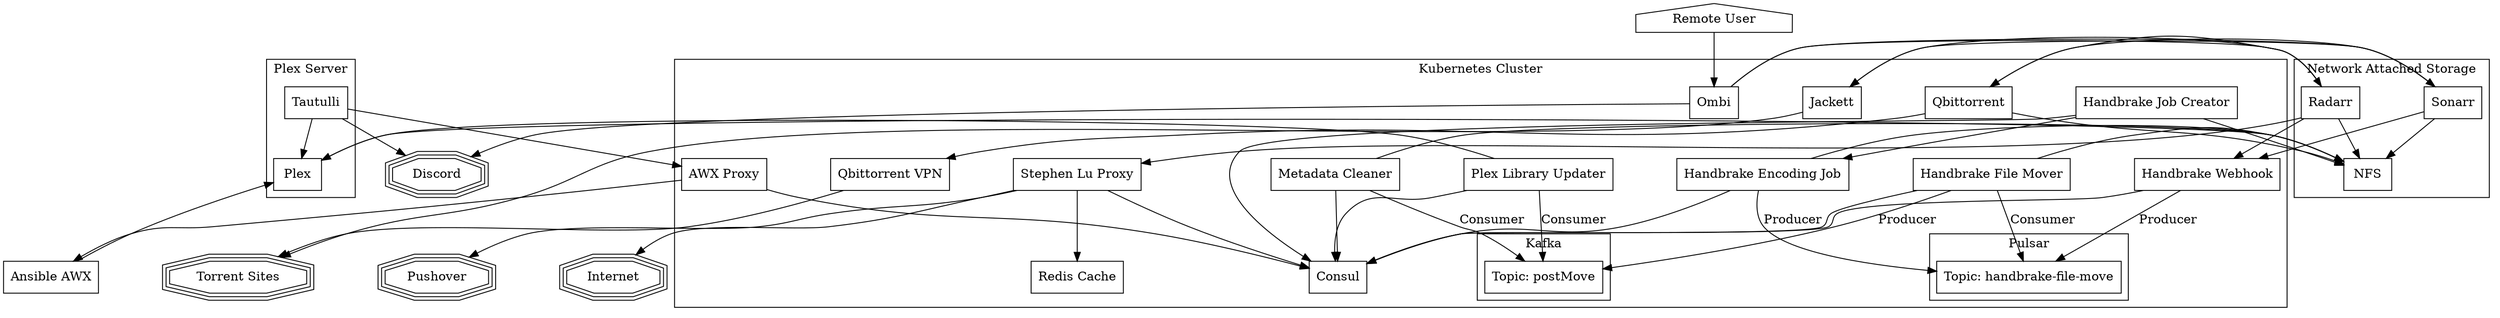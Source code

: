 digraph G {
  node [shape="rect"]
  rankdir="TB";
  compound=true; nodesep=1.0;

  torrents [shape="tripleoctagon", label="Torrent Sites"];
  internet [shape="tripleoctagon", label="Internet"];
  discord [shape="tripleoctagon", label="Discord"];
  awx [label="Ansible AWX"];
  pushover [shape="tripleoctagon", label="Pushover"];
  user [shape="house", label="Remote User"];

 subgraph cluster_k8s {
    label="Kubernetes Cluster";
    handbrakeWebHook [label="Handbrake Webhook"];
    handbrakeFileMover [label="Handbrake File Mover"];
    handbrakeJobCreator [label="Handbrake Job Creator"];
    handbrakeEncodingJob [label="Handbrake Encoding Job"];
    metadataCleaner [label="Metadata Cleaner"];
    qbittorrent [label="Qbittorrent"];
    qbittorrentVpn [label="Qbittorrent VPN"];
    jackett [label="Jackett"];
    plexLibraryUpdater [label="Plex Library Updater"];
    awxProxy [label="AWX Proxy"];
    consul [label="Consul"];
    stephenluProxy [label="Stephen Lu Proxy"];
    redis [label="Redis Cache"];
    ombi [label="Ombi"];
    subgraph cluster_pulsar {
        label="Pulsar"
        handbrakeFileMoveTopic [label="Topic: handbrake-file-move"];
        }
    subgraph cluster_kafka {
        label="Kafka"
        postMoveTopic [label="Topic: postMove"];
        }
    }

  subgraph cluster_nas {
    label="Network Attached Storage"
    sonarr [label="Sonarr"];
    radarr [label="Radarr"];
    nfs [label="NFS"];
    }

  subgraph cluster_nfs1 {
    label="Plex Server"
      plex [label="Plex"];
      tautulli [label="Tautulli"];
    }

    plex -> nfs;
    jackett -> torrents;
    qbittorrent -> qbittorrentVpn;
    qbittorrent -> nfs;
    qbittorrentVpn -> torrents;
    sonarr -> jackett;
    sonarr -> qbittorrent;
    sonarr -> handbrakeWebHook;
    sonarr -> nfs;
    radarr -> jackett;
    radarr -> qbittorrent;
    radarr -> handbrakeWebHook;
    radarr -> nfs;
    radarr -> stephenluProxy;
    handbrakeWebHook -> handbrakeFileMoveTopic [label="Producer"];
    handbrakeWebHook -> consul;
    handbrakeFileMover -> handbrakeFileMoveTopic [label="Consumer"];
    handbrakeFileMover -> nfs;
    handbrakeFileMover -> consul;
    handbrakeFileMover -> postMoveTopic [label="Producer"];
    handbrakeJobCreator -> nfs;
    handbrakeJobCreator -> handbrakeEncodingJob;
    handbrakeJobCreator -> consul;
    handbrakeEncodingJob -> handbrakeFileMoveTopic [label="Producer"];
    handbrakeEncodingJob -> nfs;
    handbrakeEncodingJob -> consul;
    metadataCleaner -> postMoveTopic [label="Consumer"];
    metadataCleaner -> nfs;
    metadataCleaner -> consul;
    plexLibraryUpdater -> postMoveTopic [label="Consumer"];
    plexLibraryUpdater -> plex;
    plexLibraryUpdater -> consul;
    tautulli -> plex;
    tautulli -> discord;
    tautulli -> awxProxy;
    awxProxy -> awx;
    awxProxy -> consul;
    awx -> plex;
    stephenluProxy -> internet;
    stephenluProxy -> consul;
    stephenluProxy -> redis;
    stephenluProxy -> pushover;
    user -> ombi;
    ombi -> radarr;
    ombi -> sonarr;
    ombi -> discord;
}

